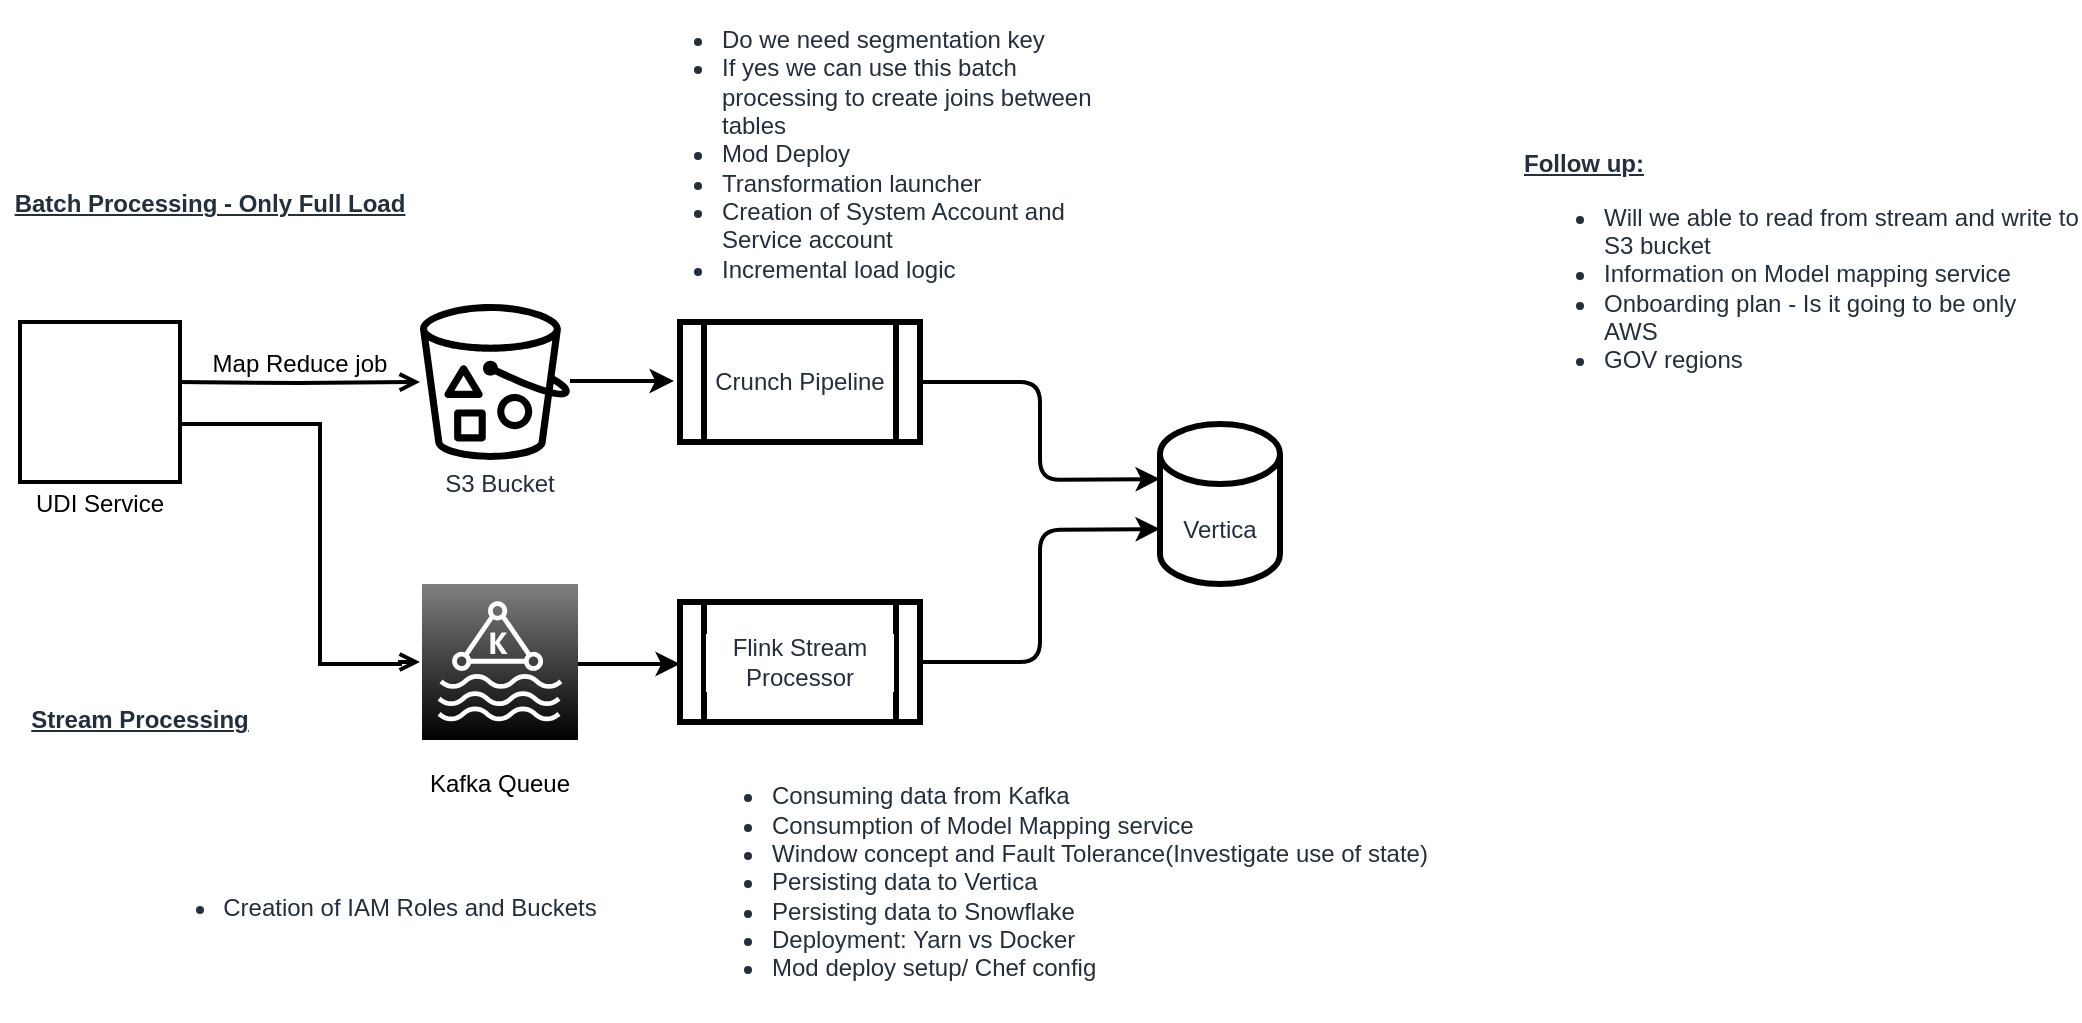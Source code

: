 <mxfile version="13.7.6" type="github">
  <diagram id="Ht1M8jgEwFfnCIfOTk4-" name="Page-1">
    <mxGraphModel dx="1220" dy="1588" grid="1" gridSize="10" guides="1" tooltips="1" connect="1" arrows="1" fold="1" page="1" pageScale="1" pageWidth="1169" pageHeight="827" math="0" shadow="0">
      <root>
        <mxCell id="0" />
        <mxCell id="1" parent="0" />
        <mxCell id="UEzPUAAOIrF-is8g5C7q-88" value="" style="edgeStyle=orthogonalEdgeStyle;rounded=0;orthogonalLoop=1;jettySize=auto;html=1;endArrow=open;endFill=0;strokeWidth=2;" parent="1" target="UEzPUAAOIrF-is8g5C7q-77" edge="1">
          <mxGeometry relative="1" as="geometry">
            <mxPoint x="168" y="179" as="sourcePoint" />
          </mxGeometry>
        </mxCell>
        <mxCell id="UEzPUAAOIrF-is8g5C7q-77" value="Bucket" style="outlineConnect=0;fontColor=#232F3E;gradientColor=none;strokeColor=none;dashed=0;verticalLabelPosition=bottom;verticalAlign=top;align=center;html=1;fontSize=12;fontStyle=0;aspect=fixed;pointerEvents=1;shape=mxgraph.aws4.bucket_with_objects;labelBackgroundColor=#ffffff;fillColor=#000000;" parent="1" vertex="1">
          <mxGeometry x="290" y="140" width="75" height="78" as="geometry" />
        </mxCell>
        <mxCell id="iRLQAyBYqZo1qDmHJtDu-6" value="UDI Service" style="text;html=1;strokeColor=none;fillColor=none;align=center;verticalAlign=middle;whiteSpace=wrap;rounded=0;" parent="1" vertex="1">
          <mxGeometry x="90" y="230" width="80" height="20" as="geometry" />
        </mxCell>
        <mxCell id="iRLQAyBYqZo1qDmHJtDu-10" value="Map Reduce job" style="text;html=1;strokeColor=none;fillColor=none;align=center;verticalAlign=middle;whiteSpace=wrap;rounded=0;" parent="1" vertex="1">
          <mxGeometry x="180" y="160" width="100" height="20" as="geometry" />
        </mxCell>
        <mxCell id="iRLQAyBYqZo1qDmHJtDu-13" style="edgeStyle=orthogonalEdgeStyle;rounded=0;orthogonalLoop=1;jettySize=auto;html=1;endArrow=open;endFill=0;strokeWidth=2;" parent="1" edge="1">
          <mxGeometry relative="1" as="geometry">
            <mxPoint x="170" y="200.0" as="sourcePoint" />
            <mxPoint x="290" y="319" as="targetPoint" />
            <Array as="points">
              <mxPoint x="240" y="200" />
              <mxPoint x="240" y="320" />
              <mxPoint x="280" y="320" />
              <mxPoint x="280" y="319" />
            </Array>
          </mxGeometry>
        </mxCell>
        <mxCell id="iRLQAyBYqZo1qDmHJtDu-19" value="" style="endArrow=classic;html=1;strokeColor=#000000;fontColor=#232F3E;strokeWidth=2;" parent="1" edge="1">
          <mxGeometry width="50" height="50" relative="1" as="geometry">
            <mxPoint x="368" y="320" as="sourcePoint" />
            <mxPoint x="420" y="320" as="targetPoint" />
          </mxGeometry>
        </mxCell>
        <mxCell id="iRLQAyBYqZo1qDmHJtDu-20" value="Flink Stream Processor" style="shape=process;whiteSpace=wrap;html=1;backgroundOutline=1;dashed=0;labelBackgroundColor=#ffffff;strokeColor=#000000;strokeWidth=3;fontColor=#232F3E;fillColor=#FFFFFF;gradientColor=#FFFFFF;" parent="1" vertex="1">
          <mxGeometry x="420" y="289" width="120" height="60" as="geometry" />
        </mxCell>
        <mxCell id="iRLQAyBYqZo1qDmHJtDu-21" value="" style="endArrow=classic;html=1;strokeColor=#000000;fontColor=#232F3E;strokeWidth=2;" parent="1" edge="1">
          <mxGeometry width="50" height="50" relative="1" as="geometry">
            <mxPoint x="365" y="178.5" as="sourcePoint" />
            <mxPoint x="417" y="178.5" as="targetPoint" />
          </mxGeometry>
        </mxCell>
        <mxCell id="iRLQAyBYqZo1qDmHJtDu-22" value="Crunch Pipeline" style="shape=process;whiteSpace=wrap;html=1;backgroundOutline=1;dashed=0;labelBackgroundColor=#ffffff;strokeColor=#000000;strokeWidth=3;fontColor=#232F3E;fillColor=#FFFFFF;gradientColor=#FFFFFF;" parent="1" vertex="1">
          <mxGeometry x="420" y="149" width="120" height="60" as="geometry" />
        </mxCell>
        <mxCell id="iRLQAyBYqZo1qDmHJtDu-23" value="Vertica" style="shape=cylinder3;whiteSpace=wrap;html=1;boundedLbl=1;backgroundOutline=1;size=15;dashed=0;labelBackgroundColor=#ffffff;strokeColor=#000000;strokeWidth=3;fillColor=#FFFFFF;gradientColor=#FFFFFF;fontColor=#232F3E;" parent="1" vertex="1">
          <mxGeometry x="660" y="200" width="60" height="80" as="geometry" />
        </mxCell>
        <mxCell id="iRLQAyBYqZo1qDmHJtDu-24" value="" style="endArrow=classic;html=1;strokeColor=#000000;strokeWidth=2;fontColor=#232F3E;entryX=0;entryY=0;entryDx=0;entryDy=27.5;entryPerimeter=0;exitX=1;exitY=0.5;exitDx=0;exitDy=0;" parent="1" source="iRLQAyBYqZo1qDmHJtDu-22" target="iRLQAyBYqZo1qDmHJtDu-23" edge="1">
          <mxGeometry width="50" height="50" relative="1" as="geometry">
            <mxPoint x="550" y="450" as="sourcePoint" />
            <mxPoint x="600" y="400" as="targetPoint" />
            <Array as="points">
              <mxPoint x="600" y="179" />
              <mxPoint x="600" y="228" />
            </Array>
          </mxGeometry>
        </mxCell>
        <mxCell id="iRLQAyBYqZo1qDmHJtDu-25" value="" style="endArrow=classic;html=1;strokeColor=#000000;strokeWidth=2;fontColor=#232F3E;entryX=0;entryY=0;entryDx=0;entryDy=52.5;entryPerimeter=0;exitX=1;exitY=0.5;exitDx=0;exitDy=0;" parent="1" source="iRLQAyBYqZo1qDmHJtDu-20" target="iRLQAyBYqZo1qDmHJtDu-23" edge="1">
          <mxGeometry width="50" height="50" relative="1" as="geometry">
            <mxPoint x="550" y="450" as="sourcePoint" />
            <mxPoint x="600" y="400" as="targetPoint" />
            <Array as="points">
              <mxPoint x="600" y="319" />
              <mxPoint x="600" y="253" />
            </Array>
          </mxGeometry>
        </mxCell>
        <mxCell id="iRLQAyBYqZo1qDmHJtDu-27" value="&lt;div style=&quot;text-align: left&quot;&gt;&lt;ul&gt;&lt;li&gt;Consuming data from Kafka&lt;/li&gt;&lt;li&gt;Consumption of Model Mapping service&lt;/li&gt;&lt;li&gt;Window concept and Fault Tolerance(Investigate use of state)&lt;/li&gt;&lt;li&gt;Persisting data to Vertica&lt;/li&gt;&lt;li&gt;Persisting data to Snowflake&lt;/li&gt;&lt;li&gt;Deployment: Yarn vs Docker&lt;/li&gt;&lt;li&gt;Mod deploy setup/ Chef config&lt;br&gt;&lt;/li&gt;&lt;/ul&gt;&lt;/div&gt;" style="text;html=1;strokeColor=none;fillColor=none;align=center;verticalAlign=middle;whiteSpace=wrap;rounded=0;dashed=0;labelBackgroundColor=#ffffff;fontColor=#232F3E;" parent="1" vertex="1">
          <mxGeometry x="410" y="358.5" width="400" height="140" as="geometry" />
        </mxCell>
        <mxCell id="iRLQAyBYqZo1qDmHJtDu-28" value="&lt;div style=&quot;text-align: left&quot;&gt;&lt;ul&gt;&lt;li&gt;Creation of IAM Roles and Buckets&lt;/li&gt;&lt;/ul&gt;&lt;/div&gt;" style="text;html=1;strokeColor=none;fillColor=none;align=center;verticalAlign=middle;whiteSpace=wrap;rounded=0;dashed=0;labelBackgroundColor=#ffffff;fontColor=#232F3E;" parent="1" vertex="1">
          <mxGeometry x="140" y="410" width="250" height="63" as="geometry" />
        </mxCell>
        <mxCell id="iRLQAyBYqZo1qDmHJtDu-29" value="&lt;div style=&quot;text-align: left&quot;&gt;&lt;ul&gt;&lt;li&gt;Do we need segmentation key&lt;/li&gt;&lt;li&gt;If yes we can use this batch processing to create joins between tables&lt;/li&gt;&lt;li&gt;Mod Deploy&amp;nbsp;&lt;/li&gt;&lt;li&gt;Transformation launcher&lt;/li&gt;&lt;li&gt;Creation of System Account and Service account&lt;/li&gt;&lt;li&gt;Incremental load logic&lt;/li&gt;&lt;/ul&gt;&lt;/div&gt;" style="text;html=1;strokeColor=none;fillColor=none;align=center;verticalAlign=middle;whiteSpace=wrap;rounded=0;dashed=0;labelBackgroundColor=#ffffff;fontColor=#232F3E;" parent="1" vertex="1">
          <mxGeometry x="400" y="20" width="250" height="90" as="geometry" />
        </mxCell>
        <mxCell id="iRLQAyBYqZo1qDmHJtDu-31" value="S3 Bucket" style="text;html=1;strokeColor=none;fillColor=none;align=center;verticalAlign=middle;whiteSpace=wrap;rounded=0;dashed=0;labelBackgroundColor=#ffffff;fontColor=#232F3E;" parent="1" vertex="1">
          <mxGeometry x="290" y="220" width="80" height="20" as="geometry" />
        </mxCell>
        <mxCell id="iRLQAyBYqZo1qDmHJtDu-32" value="Batch Processing - Only Full Load" style="text;html=1;strokeColor=none;fillColor=none;align=center;verticalAlign=middle;whiteSpace=wrap;rounded=0;dashed=0;labelBackgroundColor=#ffffff;fontColor=#232F3E;fontStyle=5" parent="1" vertex="1">
          <mxGeometry x="80" y="80" width="210" height="20" as="geometry" />
        </mxCell>
        <mxCell id="iRLQAyBYqZo1qDmHJtDu-33" value="Stream Processing" style="text;html=1;strokeColor=none;fillColor=none;align=center;verticalAlign=middle;whiteSpace=wrap;rounded=0;dashed=0;labelBackgroundColor=#ffffff;fontColor=#232F3E;fontStyle=5" parent="1" vertex="1">
          <mxGeometry x="80" y="338" width="140" height="20" as="geometry" />
        </mxCell>
        <mxCell id="iRLQAyBYqZo1qDmHJtDu-34" value="&lt;u style=&quot;font-weight: bold&quot;&gt;Follow up:&lt;/u&gt;&lt;br&gt;&lt;ul&gt;&lt;li&gt;Will we able to read from stream and write to S3 bucket&lt;/li&gt;&lt;li&gt;Information on Model mapping service&lt;/li&gt;&lt;li&gt;Onboarding plan - Is it going to be only AWS&amp;nbsp;&lt;/li&gt;&lt;li&gt;GOV regions&lt;/li&gt;&lt;/ul&gt;" style="text;html=1;strokeColor=none;fillColor=none;align=left;verticalAlign=middle;whiteSpace=wrap;rounded=0;dashed=0;labelBackgroundColor=#ffffff;fontColor=#232F3E;" parent="1" vertex="1">
          <mxGeometry x="840" y="60" width="280" height="130" as="geometry" />
        </mxCell>
        <mxCell id="iRLQAyBYqZo1qDmHJtDu-37" value="Kafka Queue" style="text;html=1;strokeColor=none;fillColor=none;align=center;verticalAlign=middle;whiteSpace=wrap;rounded=0;" parent="1" vertex="1">
          <mxGeometry x="280" y="370" width="100" height="20" as="geometry" />
        </mxCell>
        <mxCell id="iRLQAyBYqZo1qDmHJtDu-38" value="" style="outlineConnect=0;fontColor=#232F3E;gradientDirection=north;strokeColor=#ffffff;dashed=0;verticalLabelPosition=bottom;verticalAlign=top;align=center;html=1;fontSize=12;fontStyle=0;aspect=fixed;shape=mxgraph.aws4.resourceIcon;resIcon=mxgraph.aws4.managed_streaming_for_kafka;fillColor=#000000;gradientColor=#808080;" parent="1" vertex="1">
          <mxGeometry x="291" y="280" width="78" height="78" as="geometry" />
        </mxCell>
        <mxCell id="fU0T-EmlP-vt1wKVpfE7-1" value="" style="whiteSpace=wrap;html=1;aspect=fixed;strokeWidth=2;" vertex="1" parent="1">
          <mxGeometry x="90" y="149" width="80" height="80" as="geometry" />
        </mxCell>
      </root>
    </mxGraphModel>
  </diagram>
</mxfile>
